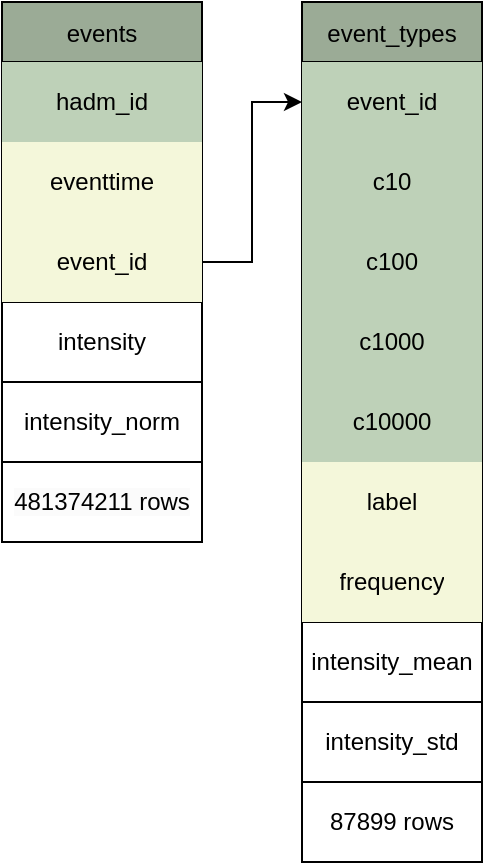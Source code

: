 <mxfile version="22.1.18" type="device">
  <diagram name="Page-1" id="U0Bt7bdhZBTn_V1YB1GC">
    <mxGraphModel dx="954" dy="808" grid="1" gridSize="10" guides="1" tooltips="1" connect="1" arrows="1" fold="1" page="1" pageScale="1" pageWidth="827" pageHeight="1169" math="0" shadow="0">
      <root>
        <mxCell id="0" />
        <mxCell id="1" parent="0" />
        <mxCell id="DgW_6TdiKeqGQ3ARQh2M-14" value="events" style="shape=table;startSize=30;container=1;collapsible=0;childLayout=tableLayout;fillColor=#9bab96;" parent="1" vertex="1">
          <mxGeometry x="50" y="40" width="100" height="270" as="geometry" />
        </mxCell>
        <mxCell id="DgW_6TdiKeqGQ3ARQh2M-15" value="" style="shape=tableRow;horizontal=0;startSize=0;swimlaneHead=0;swimlaneBody=0;strokeColor=inherit;top=0;left=0;bottom=0;right=0;collapsible=0;dropTarget=0;fillColor=#bed1b8;points=[[0,0.5],[1,0.5]];portConstraint=eastwest;" parent="DgW_6TdiKeqGQ3ARQh2M-14" vertex="1">
          <mxGeometry y="30" width="100" height="40" as="geometry" />
        </mxCell>
        <mxCell id="DgW_6TdiKeqGQ3ARQh2M-16" value="hadm_id" style="shape=partialRectangle;html=1;whiteSpace=wrap;connectable=0;strokeColor=inherit;overflow=hidden;fillColor=none;top=0;left=0;bottom=0;right=0;pointerEvents=1;" parent="DgW_6TdiKeqGQ3ARQh2M-15" vertex="1">
          <mxGeometry width="100" height="40" as="geometry">
            <mxRectangle width="100" height="40" as="alternateBounds" />
          </mxGeometry>
        </mxCell>
        <mxCell id="DgW_6TdiKeqGQ3ARQh2M-17" value="" style="shape=tableRow;horizontal=0;startSize=0;swimlaneHead=0;swimlaneBody=0;strokeColor=inherit;top=0;left=0;bottom=0;right=0;collapsible=0;dropTarget=0;fillColor=none;points=[[0,0.5],[1,0.5]];portConstraint=eastwest;" parent="DgW_6TdiKeqGQ3ARQh2M-14" vertex="1">
          <mxGeometry y="70" width="100" height="40" as="geometry" />
        </mxCell>
        <mxCell id="DgW_6TdiKeqGQ3ARQh2M-18" value="eventtime" style="shape=partialRectangle;html=1;whiteSpace=wrap;connectable=0;strokeColor=inherit;overflow=hidden;fillColor=#f4f7da;top=0;left=0;bottom=0;right=0;pointerEvents=1;" parent="DgW_6TdiKeqGQ3ARQh2M-17" vertex="1">
          <mxGeometry width="100" height="40" as="geometry">
            <mxRectangle width="100" height="40" as="alternateBounds" />
          </mxGeometry>
        </mxCell>
        <mxCell id="DgW_6TdiKeqGQ3ARQh2M-19" value="" style="shape=tableRow;horizontal=0;startSize=0;swimlaneHead=0;swimlaneBody=0;strokeColor=inherit;top=0;left=0;bottom=0;right=0;collapsible=0;dropTarget=0;fillColor=#f4f7da;points=[[0,0.5],[1,0.5]];portConstraint=eastwest;" parent="DgW_6TdiKeqGQ3ARQh2M-14" vertex="1">
          <mxGeometry y="110" width="100" height="40" as="geometry" />
        </mxCell>
        <mxCell id="DgW_6TdiKeqGQ3ARQh2M-20" value="event_id" style="shape=partialRectangle;html=1;whiteSpace=wrap;connectable=0;strokeColor=inherit;overflow=hidden;fillColor=none;top=0;left=0;bottom=0;right=0;pointerEvents=1;" parent="DgW_6TdiKeqGQ3ARQh2M-19" vertex="1">
          <mxGeometry width="100" height="40" as="geometry">
            <mxRectangle width="100" height="40" as="alternateBounds" />
          </mxGeometry>
        </mxCell>
        <mxCell id="DgW_6TdiKeqGQ3ARQh2M-21" value="" style="shape=tableRow;horizontal=0;startSize=0;swimlaneHead=0;swimlaneBody=0;strokeColor=inherit;top=0;left=0;bottom=0;right=0;collapsible=0;dropTarget=0;fillColor=none;points=[[0,0.5],[1,0.5]];portConstraint=eastwest;" parent="DgW_6TdiKeqGQ3ARQh2M-14" vertex="1">
          <mxGeometry y="150" width="100" height="40" as="geometry" />
        </mxCell>
        <mxCell id="DgW_6TdiKeqGQ3ARQh2M-22" value="intensity" style="shape=partialRectangle;html=1;whiteSpace=wrap;connectable=0;strokeColor=inherit;overflow=hidden;fillColor=none;top=0;left=0;bottom=0;right=0;pointerEvents=1;" parent="DgW_6TdiKeqGQ3ARQh2M-21" vertex="1">
          <mxGeometry width="100" height="40" as="geometry">
            <mxRectangle width="100" height="40" as="alternateBounds" />
          </mxGeometry>
        </mxCell>
        <mxCell id="DgW_6TdiKeqGQ3ARQh2M-47" style="shape=tableRow;horizontal=0;startSize=0;swimlaneHead=0;swimlaneBody=0;strokeColor=inherit;top=0;left=0;bottom=0;right=0;collapsible=0;dropTarget=0;fillColor=none;points=[[0,0.5],[1,0.5]];portConstraint=eastwest;" parent="DgW_6TdiKeqGQ3ARQh2M-14" vertex="1">
          <mxGeometry y="190" width="100" height="40" as="geometry" />
        </mxCell>
        <mxCell id="DgW_6TdiKeqGQ3ARQh2M-48" value="" style="shape=partialRectangle;html=1;whiteSpace=wrap;connectable=0;strokeColor=inherit;overflow=hidden;fillColor=none;top=0;left=0;bottom=0;right=0;pointerEvents=1;" parent="DgW_6TdiKeqGQ3ARQh2M-47" vertex="1">
          <mxGeometry width="100" height="40" as="geometry">
            <mxRectangle width="100" height="40" as="alternateBounds" />
          </mxGeometry>
        </mxCell>
        <mxCell id="KLY5b_Kg2ivJq0K9-VRe-15" style="shape=tableRow;horizontal=0;startSize=0;swimlaneHead=0;swimlaneBody=0;strokeColor=inherit;top=0;left=0;bottom=0;right=0;collapsible=0;dropTarget=0;fillColor=none;points=[[0,0.5],[1,0.5]];portConstraint=eastwest;" vertex="1" parent="DgW_6TdiKeqGQ3ARQh2M-14">
          <mxGeometry y="230" width="100" height="40" as="geometry" />
        </mxCell>
        <mxCell id="KLY5b_Kg2ivJq0K9-VRe-16" value="&lt;meta charset=&quot;utf-8&quot;&gt;&lt;span style=&quot;color: rgb(0, 0, 0); font-family: Helvetica; font-size: 12px; font-style: normal; font-variant-ligatures: normal; font-variant-caps: normal; font-weight: 400; letter-spacing: normal; orphans: 2; text-align: center; text-indent: 0px; text-transform: none; widows: 2; word-spacing: 0px; -webkit-text-stroke-width: 0px; background-color: rgb(251, 251, 251); text-decoration-thickness: initial; text-decoration-style: initial; text-decoration-color: initial; float: none; display: inline !important;&quot;&gt;481374211 rows&lt;/span&gt;" style="shape=partialRectangle;html=1;whiteSpace=wrap;connectable=0;strokeColor=inherit;overflow=hidden;fillColor=none;top=0;left=0;bottom=0;right=0;pointerEvents=1;" vertex="1" parent="KLY5b_Kg2ivJq0K9-VRe-15">
          <mxGeometry width="100" height="40" as="geometry">
            <mxRectangle width="100" height="40" as="alternateBounds" />
          </mxGeometry>
        </mxCell>
        <mxCell id="DgW_6TdiKeqGQ3ARQh2M-34" value="event_types" style="shape=table;startSize=30;container=1;collapsible=0;childLayout=tableLayout;labelBackgroundColor=none;fillColor=#9bab96;" parent="1" vertex="1">
          <mxGeometry x="200" y="40" width="90" height="430" as="geometry" />
        </mxCell>
        <mxCell id="DgW_6TdiKeqGQ3ARQh2M-35" value="" style="shape=tableRow;horizontal=0;startSize=0;swimlaneHead=0;swimlaneBody=0;strokeColor=inherit;top=0;left=0;bottom=0;right=0;collapsible=0;dropTarget=0;fillColor=none;points=[[0,0.5],[1,0.5]];portConstraint=eastwest;" parent="DgW_6TdiKeqGQ3ARQh2M-34" vertex="1">
          <mxGeometry y="30" width="90" height="40" as="geometry" />
        </mxCell>
        <mxCell id="DgW_6TdiKeqGQ3ARQh2M-36" value="event_id" style="shape=partialRectangle;html=1;whiteSpace=wrap;connectable=0;strokeColor=inherit;overflow=hidden;fillColor=#bed1b8;top=0;left=0;bottom=0;right=0;pointerEvents=1;" parent="DgW_6TdiKeqGQ3ARQh2M-35" vertex="1">
          <mxGeometry width="90" height="40" as="geometry">
            <mxRectangle width="90" height="40" as="alternateBounds" />
          </mxGeometry>
        </mxCell>
        <mxCell id="KLY5b_Kg2ivJq0K9-VRe-25" style="shape=tableRow;horizontal=0;startSize=0;swimlaneHead=0;swimlaneBody=0;strokeColor=inherit;top=0;left=0;bottom=0;right=0;collapsible=0;dropTarget=0;fillColor=none;points=[[0,0.5],[1,0.5]];portConstraint=eastwest;" vertex="1" parent="DgW_6TdiKeqGQ3ARQh2M-34">
          <mxGeometry y="70" width="90" height="40" as="geometry" />
        </mxCell>
        <mxCell id="KLY5b_Kg2ivJq0K9-VRe-26" value="c10" style="shape=partialRectangle;html=1;whiteSpace=wrap;connectable=0;strokeColor=inherit;overflow=hidden;fillColor=#bed1b8;top=0;left=0;bottom=0;right=0;pointerEvents=1;" vertex="1" parent="KLY5b_Kg2ivJq0K9-VRe-25">
          <mxGeometry width="90" height="40" as="geometry">
            <mxRectangle width="90" height="40" as="alternateBounds" />
          </mxGeometry>
        </mxCell>
        <mxCell id="KLY5b_Kg2ivJq0K9-VRe-23" style="shape=tableRow;horizontal=0;startSize=0;swimlaneHead=0;swimlaneBody=0;strokeColor=inherit;top=0;left=0;bottom=0;right=0;collapsible=0;dropTarget=0;fillColor=none;points=[[0,0.5],[1,0.5]];portConstraint=eastwest;" vertex="1" parent="DgW_6TdiKeqGQ3ARQh2M-34">
          <mxGeometry y="110" width="90" height="40" as="geometry" />
        </mxCell>
        <mxCell id="KLY5b_Kg2ivJq0K9-VRe-24" value="c100" style="shape=partialRectangle;html=1;whiteSpace=wrap;connectable=0;strokeColor=inherit;overflow=hidden;fillColor=#bed1b8;top=0;left=0;bottom=0;right=0;pointerEvents=1;" vertex="1" parent="KLY5b_Kg2ivJq0K9-VRe-23">
          <mxGeometry width="90" height="40" as="geometry">
            <mxRectangle width="90" height="40" as="alternateBounds" />
          </mxGeometry>
        </mxCell>
        <mxCell id="KLY5b_Kg2ivJq0K9-VRe-21" style="shape=tableRow;horizontal=0;startSize=0;swimlaneHead=0;swimlaneBody=0;strokeColor=inherit;top=0;left=0;bottom=0;right=0;collapsible=0;dropTarget=0;fillColor=none;points=[[0,0.5],[1,0.5]];portConstraint=eastwest;" vertex="1" parent="DgW_6TdiKeqGQ3ARQh2M-34">
          <mxGeometry y="150" width="90" height="40" as="geometry" />
        </mxCell>
        <mxCell id="KLY5b_Kg2ivJq0K9-VRe-22" value="c1000" style="shape=partialRectangle;html=1;whiteSpace=wrap;connectable=0;strokeColor=inherit;overflow=hidden;fillColor=#bed1b8;top=0;left=0;bottom=0;right=0;pointerEvents=1;" vertex="1" parent="KLY5b_Kg2ivJq0K9-VRe-21">
          <mxGeometry width="90" height="40" as="geometry">
            <mxRectangle width="90" height="40" as="alternateBounds" />
          </mxGeometry>
        </mxCell>
        <mxCell id="KLY5b_Kg2ivJq0K9-VRe-27" style="shape=tableRow;horizontal=0;startSize=0;swimlaneHead=0;swimlaneBody=0;strokeColor=inherit;top=0;left=0;bottom=0;right=0;collapsible=0;dropTarget=0;fillColor=none;points=[[0,0.5],[1,0.5]];portConstraint=eastwest;" vertex="1" parent="DgW_6TdiKeqGQ3ARQh2M-34">
          <mxGeometry y="190" width="90" height="40" as="geometry" />
        </mxCell>
        <mxCell id="KLY5b_Kg2ivJq0K9-VRe-28" value="c10000" style="shape=partialRectangle;html=1;whiteSpace=wrap;connectable=0;strokeColor=inherit;overflow=hidden;fillColor=#bed1b8;top=0;left=0;bottom=0;right=0;pointerEvents=1;" vertex="1" parent="KLY5b_Kg2ivJq0K9-VRe-27">
          <mxGeometry width="90" height="40" as="geometry">
            <mxRectangle width="90" height="40" as="alternateBounds" />
          </mxGeometry>
        </mxCell>
        <mxCell id="DgW_6TdiKeqGQ3ARQh2M-37" value="" style="shape=tableRow;horizontal=0;startSize=0;swimlaneHead=0;swimlaneBody=0;strokeColor=inherit;top=0;left=0;bottom=0;right=0;collapsible=0;dropTarget=0;fillColor=none;points=[[0,0.5],[1,0.5]];portConstraint=eastwest;" parent="DgW_6TdiKeqGQ3ARQh2M-34" vertex="1">
          <mxGeometry y="230" width="90" height="40" as="geometry" />
        </mxCell>
        <mxCell id="DgW_6TdiKeqGQ3ARQh2M-38" value="label" style="shape=partialRectangle;html=1;whiteSpace=wrap;connectable=0;strokeColor=inherit;overflow=hidden;fillColor=#f4f7da;top=0;left=0;bottom=0;right=0;pointerEvents=1;" parent="DgW_6TdiKeqGQ3ARQh2M-37" vertex="1">
          <mxGeometry width="90" height="40" as="geometry">
            <mxRectangle width="90" height="40" as="alternateBounds" />
          </mxGeometry>
        </mxCell>
        <mxCell id="DgW_6TdiKeqGQ3ARQh2M-39" value="" style="shape=tableRow;horizontal=0;startSize=0;swimlaneHead=0;swimlaneBody=0;strokeColor=inherit;top=0;left=0;bottom=0;right=0;collapsible=0;dropTarget=0;fillColor=none;points=[[0,0.5],[1,0.5]];portConstraint=eastwest;" parent="DgW_6TdiKeqGQ3ARQh2M-34" vertex="1">
          <mxGeometry y="270" width="90" height="40" as="geometry" />
        </mxCell>
        <mxCell id="DgW_6TdiKeqGQ3ARQh2M-40" value="frequency" style="shape=partialRectangle;html=1;whiteSpace=wrap;connectable=0;strokeColor=inherit;overflow=hidden;fillColor=#f4f7da;top=0;left=0;bottom=0;right=0;pointerEvents=1;" parent="DgW_6TdiKeqGQ3ARQh2M-39" vertex="1">
          <mxGeometry width="90" height="40" as="geometry">
            <mxRectangle width="90" height="40" as="alternateBounds" />
          </mxGeometry>
        </mxCell>
        <mxCell id="DgW_6TdiKeqGQ3ARQh2M-41" value="" style="shape=tableRow;horizontal=0;startSize=0;swimlaneHead=0;swimlaneBody=0;strokeColor=inherit;top=0;left=0;bottom=0;right=0;collapsible=0;dropTarget=0;fillColor=none;points=[[0,0.5],[1,0.5]];portConstraint=eastwest;" parent="DgW_6TdiKeqGQ3ARQh2M-34" vertex="1">
          <mxGeometry y="310" width="90" height="40" as="geometry" />
        </mxCell>
        <mxCell id="DgW_6TdiKeqGQ3ARQh2M-42" value="intensity_mean" style="shape=partialRectangle;html=1;whiteSpace=wrap;connectable=0;strokeColor=inherit;overflow=hidden;fillColor=none;top=0;left=0;bottom=0;right=0;pointerEvents=1;" parent="DgW_6TdiKeqGQ3ARQh2M-41" vertex="1">
          <mxGeometry width="90" height="40" as="geometry">
            <mxRectangle width="90" height="40" as="alternateBounds" />
          </mxGeometry>
        </mxCell>
        <mxCell id="DgW_6TdiKeqGQ3ARQh2M-43" value="" style="shape=tableRow;horizontal=0;startSize=0;swimlaneHead=0;swimlaneBody=0;strokeColor=inherit;top=0;left=0;bottom=0;right=0;collapsible=0;dropTarget=0;fillColor=none;points=[[0,0.5],[1,0.5]];portConstraint=eastwest;" parent="DgW_6TdiKeqGQ3ARQh2M-34" vertex="1">
          <mxGeometry y="350" width="90" height="40" as="geometry" />
        </mxCell>
        <mxCell id="DgW_6TdiKeqGQ3ARQh2M-44" value="intensity_std" style="shape=partialRectangle;html=1;whiteSpace=wrap;connectable=0;strokeColor=inherit;overflow=hidden;fillColor=none;top=0;left=0;bottom=0;right=0;pointerEvents=1;" parent="DgW_6TdiKeqGQ3ARQh2M-43" vertex="1">
          <mxGeometry width="90" height="40" as="geometry">
            <mxRectangle width="90" height="40" as="alternateBounds" />
          </mxGeometry>
        </mxCell>
        <mxCell id="DgW_6TdiKeqGQ3ARQh2M-49" style="shape=tableRow;horizontal=0;startSize=0;swimlaneHead=0;swimlaneBody=0;strokeColor=inherit;top=0;left=0;bottom=0;right=0;collapsible=0;dropTarget=0;fillColor=none;points=[[0,0.5],[1,0.5]];portConstraint=eastwest;" parent="DgW_6TdiKeqGQ3ARQh2M-34" vertex="1">
          <mxGeometry y="390" width="90" height="40" as="geometry" />
        </mxCell>
        <mxCell id="DgW_6TdiKeqGQ3ARQh2M-50" value="87899 rows" style="shape=partialRectangle;html=1;whiteSpace=wrap;connectable=0;strokeColor=inherit;overflow=hidden;fillColor=none;top=0;left=0;bottom=0;right=0;pointerEvents=1;" parent="DgW_6TdiKeqGQ3ARQh2M-49" vertex="1">
          <mxGeometry width="90" height="40" as="geometry">
            <mxRectangle width="90" height="40" as="alternateBounds" />
          </mxGeometry>
        </mxCell>
        <mxCell id="DgW_6TdiKeqGQ3ARQh2M-46" style="edgeStyle=orthogonalEdgeStyle;rounded=0;orthogonalLoop=1;jettySize=auto;html=1;entryX=0;entryY=0.5;entryDx=0;entryDy=0;" parent="1" source="DgW_6TdiKeqGQ3ARQh2M-19" target="DgW_6TdiKeqGQ3ARQh2M-35" edge="1">
          <mxGeometry relative="1" as="geometry" />
        </mxCell>
        <mxCell id="KLY5b_Kg2ivJq0K9-VRe-20" value="intensity_norm" style="shape=partialRectangle;html=1;whiteSpace=wrap;connectable=0;strokeColor=inherit;overflow=hidden;fillColor=none;top=0;left=0;bottom=0;right=0;pointerEvents=1;" vertex="1" parent="1">
          <mxGeometry x="50" y="230" width="100" height="40" as="geometry">
            <mxRectangle width="70" height="40" as="alternateBounds" />
          </mxGeometry>
        </mxCell>
      </root>
    </mxGraphModel>
  </diagram>
</mxfile>
